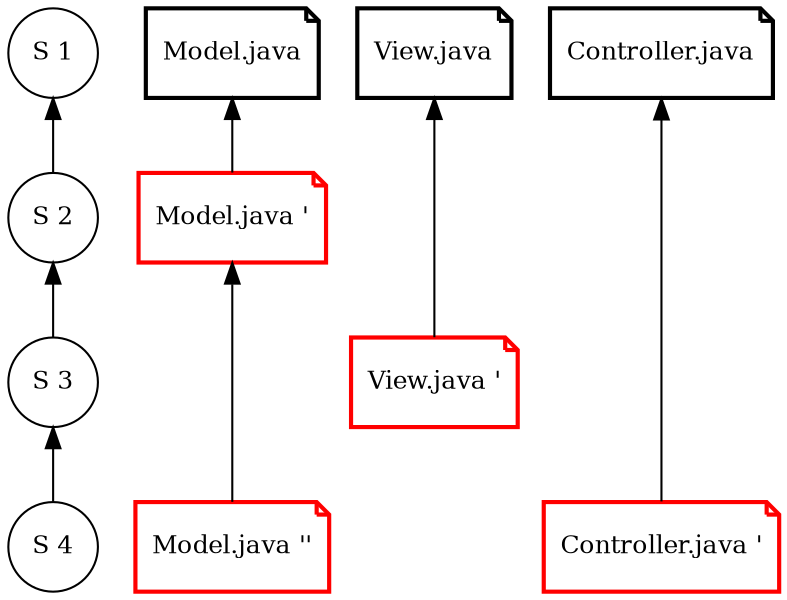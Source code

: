 digraph git_branch_model {
  splines=line
  rankdir="TB"
  bgcolor="transparent"

  /* Commit node config */
  edge[style="", weight=2, arrowhead=open]
  node[style="", width=0.6, height=0.6, fontsize=12.0, shape=circle]

  c_1 [label="S 1"]
  c_2 [label="S 2"]
  c_3 [label="S 3"]
  c_4 [label="S 4"]

  c_1 -> c_2 -> c_3 -> c_4 [dir=back]

  /* File node config */
  edge[style="", weight=2, arrowhead=open, dir=back]
  node[style="", width=0.6, height=0.6, fontsize=12.0, shape=note]

  /* initial nodes */
  node[style="bold"]
  file_1 [label="Model.java", group="file_1"]
  file_2 [label="View.java", group="file_2"]
  file_3 [label="Controller.java", group="file_3"]

  /* changed nodes */
  node[style="bold", color="red"]
  file_1_ [label="Model.java '", group="file_1"]

  file_2__ [label="View.java '", group="file_2"]

  file_1___ [label="Model.java ''", group="file_1"]
  file_3___ [label="Controller.java '", group="file_3"]

  /* 1. Commit */
  file_1 -> file_1_

  /* 2. Commit */
  file_2 -> file_2__

  /* 3. Commit */
  file_1_ -> file_1___
  file_3 -> file_3___

  {rank=same; c_1 file_3 file_2 file_1}
  {rank=same; c_2 file_1_}
  {rank=same; c_3 file_2__}
  {rank=same; c_4 file_1___ file_3___}
}

